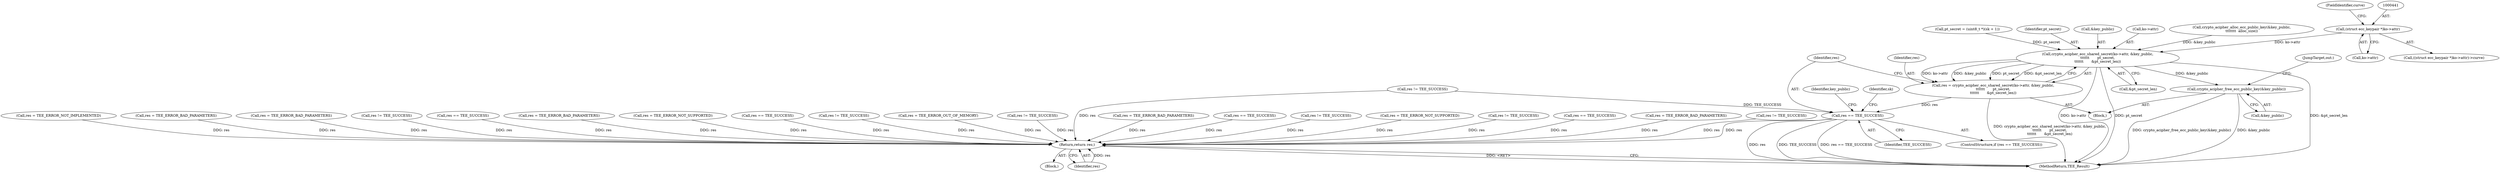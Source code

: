 digraph "0_optee_os_a637243270fc1faae16de059091795c32d86e65e@pointer" {
"1000440" [label="(Call,(struct ecc_keypair *)ko->attr)"];
"1000504" [label="(Call,crypto_acipher_ecc_shared_secret(ko->attr, &key_public,\n\t\t\t\t\t\t       pt_secret,\n\t\t\t\t\t\t       &pt_secret_len))"];
"1000502" [label="(Call,res = crypto_acipher_ecc_shared_secret(ko->attr, &key_public,\n\t\t\t\t\t\t       pt_secret,\n\t\t\t\t\t\t       &pt_secret_len))"];
"1000514" [label="(Call,res == TEE_SUCCESS)"];
"1000847" [label="(Return,return res;)"];
"1000534" [label="(Call,crypto_acipher_free_ecc_public_key(&key_public))"];
"1000798" [label="(Call,res = TEE_ERROR_BAD_PARAMETERS)"];
"1000534" [label="(Call,crypto_acipher_free_ecc_public_key(&key_public))"];
"1000687" [label="(Call,res != TEE_SUCCESS)"];
"1000513" [label="(ControlStructure,if (res == TEE_SUCCESS))"];
"1000385" [label="(Call,res = TEE_ERROR_BAD_PARAMETERS)"];
"1000113" [label="(Block,)"];
"1000847" [label="(Return,return res;)"];
"1000442" [label="(Call,ko->attr)"];
"1000841" [label="(Call,res = TEE_ERROR_NOT_SUPPORTED)"];
"1000622" [label="(Call,res == TEE_SUCCESS)"];
"1000787" [label="(Call,res != TEE_SUCCESS)"];
"1000344" [label="(Call,res = TEE_ERROR_OUT_OF_MEMORY)"];
"1000510" [label="(Identifier,pt_secret)"];
"1000207" [label="(Call,res != TEE_SUCCESS)"];
"1000515" [label="(Identifier,res)"];
"1000503" [label="(Identifier,res)"];
"1000255" [label="(Call,res = TEE_ERROR_BAD_PARAMETERS)"];
"1000820" [label="(Call,res == TEE_SUCCESS)"];
"1000194" [label="(Call,res != TEE_SUCCESS)"];
"1000849" [label="(MethodReturn,TEE_Result)"];
"1000228" [label="(Call,res = TEE_ERROR_NOT_SUPPORTED)"];
"1000848" [label="(Identifier,res)"];
"1000588" [label="(Call,res != TEE_SUCCESS)"];
"1000514" [label="(Call,res == TEE_SUCCESS)"];
"1000516" [label="(Identifier,TEE_SUCCESS)"];
"1000359" [label="(Block,)"];
"1000504" [label="(Call,crypto_acipher_ecc_shared_secret(ko->attr, &key_public,\n\t\t\t\t\t\t       pt_secret,\n\t\t\t\t\t\t       &pt_secret_len))"];
"1000502" [label="(Call,res = crypto_acipher_ecc_shared_secret(ko->attr, &key_public,\n\t\t\t\t\t\t       pt_secret,\n\t\t\t\t\t\t       &pt_secret_len))"];
"1000536" [label="(Identifier,key_public)"];
"1000314" [label="(Call,res == TEE_SUCCESS)"];
"1000431" [label="(Call,res != TEE_SUCCESS)"];
"1000508" [label="(Call,&key_public)"];
"1000505" [label="(Call,ko->attr)"];
"1000420" [label="(Call,res = TEE_ERROR_NOT_IMPLEMENTED)"];
"1000698" [label="(Call,res = TEE_ERROR_BAD_PARAMETERS)"];
"1000426" [label="(Call,crypto_acipher_alloc_ecc_public_key(&key_public,\n\t\t\t\t\t\t\t  alloc_size))"];
"1000520" [label="(Identifier,sk)"];
"1000440" [label="(Call,(struct ecc_keypair *)ko->attr)"];
"1000599" [label="(Call,res = TEE_ERROR_BAD_PARAMETERS)"];
"1000180" [label="(Call,res != TEE_SUCCESS)"];
"1000511" [label="(Call,&pt_secret_len)"];
"1000535" [label="(Call,&key_public)"];
"1000490" [label="(Call,pt_secret = (uint8_t *)(sk + 1))"];
"1000445" [label="(FieldIdentifier,curve)"];
"1000844" [label="(JumpTarget,out:)"];
"1000439" [label="(Call,((struct ecc_keypair *)ko->attr)->curve)"];
"1000719" [label="(Call,res == TEE_SUCCESS)"];
"1000440" -> "1000439"  [label="AST: "];
"1000440" -> "1000442"  [label="CFG: "];
"1000441" -> "1000440"  [label="AST: "];
"1000442" -> "1000440"  [label="AST: "];
"1000445" -> "1000440"  [label="CFG: "];
"1000440" -> "1000504"  [label="DDG: ko->attr"];
"1000504" -> "1000502"  [label="AST: "];
"1000504" -> "1000511"  [label="CFG: "];
"1000505" -> "1000504"  [label="AST: "];
"1000508" -> "1000504"  [label="AST: "];
"1000510" -> "1000504"  [label="AST: "];
"1000511" -> "1000504"  [label="AST: "];
"1000502" -> "1000504"  [label="CFG: "];
"1000504" -> "1000849"  [label="DDG: &pt_secret_len"];
"1000504" -> "1000849"  [label="DDG: ko->attr"];
"1000504" -> "1000849"  [label="DDG: pt_secret"];
"1000504" -> "1000502"  [label="DDG: ko->attr"];
"1000504" -> "1000502"  [label="DDG: &key_public"];
"1000504" -> "1000502"  [label="DDG: pt_secret"];
"1000504" -> "1000502"  [label="DDG: &pt_secret_len"];
"1000426" -> "1000504"  [label="DDG: &key_public"];
"1000490" -> "1000504"  [label="DDG: pt_secret"];
"1000504" -> "1000534"  [label="DDG: &key_public"];
"1000502" -> "1000359"  [label="AST: "];
"1000503" -> "1000502"  [label="AST: "];
"1000515" -> "1000502"  [label="CFG: "];
"1000502" -> "1000849"  [label="DDG: crypto_acipher_ecc_shared_secret(ko->attr, &key_public,\n\t\t\t\t\t\t       pt_secret,\n\t\t\t\t\t\t       &pt_secret_len)"];
"1000502" -> "1000514"  [label="DDG: res"];
"1000514" -> "1000513"  [label="AST: "];
"1000514" -> "1000516"  [label="CFG: "];
"1000515" -> "1000514"  [label="AST: "];
"1000516" -> "1000514"  [label="AST: "];
"1000520" -> "1000514"  [label="CFG: "];
"1000536" -> "1000514"  [label="CFG: "];
"1000514" -> "1000849"  [label="DDG: res == TEE_SUCCESS"];
"1000514" -> "1000849"  [label="DDG: res"];
"1000514" -> "1000849"  [label="DDG: TEE_SUCCESS"];
"1000431" -> "1000514"  [label="DDG: TEE_SUCCESS"];
"1000514" -> "1000847"  [label="DDG: res"];
"1000847" -> "1000113"  [label="AST: "];
"1000847" -> "1000848"  [label="CFG: "];
"1000848" -> "1000847"  [label="AST: "];
"1000849" -> "1000847"  [label="CFG: "];
"1000847" -> "1000849"  [label="DDG: <RET>"];
"1000848" -> "1000847"  [label="DDG: res"];
"1000798" -> "1000847"  [label="DDG: res"];
"1000207" -> "1000847"  [label="DDG: res"];
"1000431" -> "1000847"  [label="DDG: res"];
"1000719" -> "1000847"  [label="DDG: res"];
"1000841" -> "1000847"  [label="DDG: res"];
"1000687" -> "1000847"  [label="DDG: res"];
"1000420" -> "1000847"  [label="DDG: res"];
"1000385" -> "1000847"  [label="DDG: res"];
"1000255" -> "1000847"  [label="DDG: res"];
"1000344" -> "1000847"  [label="DDG: res"];
"1000820" -> "1000847"  [label="DDG: res"];
"1000588" -> "1000847"  [label="DDG: res"];
"1000622" -> "1000847"  [label="DDG: res"];
"1000787" -> "1000847"  [label="DDG: res"];
"1000314" -> "1000847"  [label="DDG: res"];
"1000194" -> "1000847"  [label="DDG: res"];
"1000599" -> "1000847"  [label="DDG: res"];
"1000228" -> "1000847"  [label="DDG: res"];
"1000698" -> "1000847"  [label="DDG: res"];
"1000180" -> "1000847"  [label="DDG: res"];
"1000534" -> "1000359"  [label="AST: "];
"1000534" -> "1000535"  [label="CFG: "];
"1000535" -> "1000534"  [label="AST: "];
"1000844" -> "1000534"  [label="CFG: "];
"1000534" -> "1000849"  [label="DDG: crypto_acipher_free_ecc_public_key(&key_public)"];
"1000534" -> "1000849"  [label="DDG: &key_public"];
}
